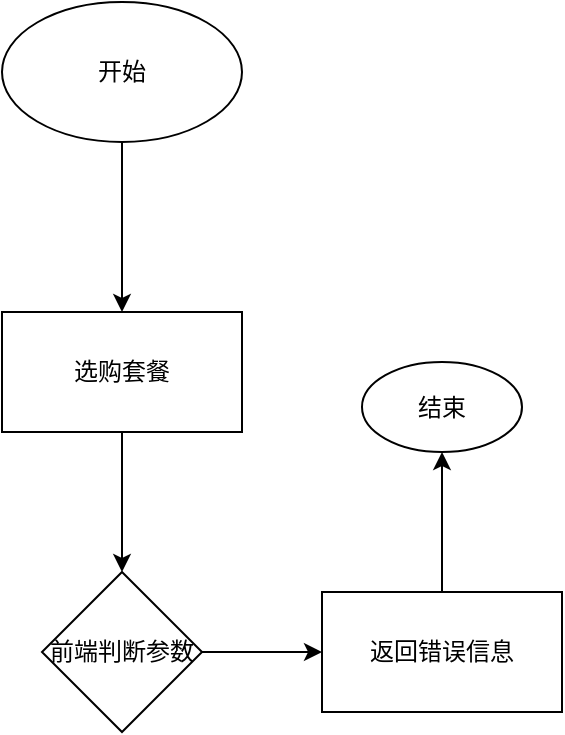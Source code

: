 <mxfile version="20.8.22" type="github">
  <diagram id="C5RBs43oDa-KdzZeNtuy" name="Page-1">
    <mxGraphModel dx="783" dy="570" grid="1" gridSize="10" guides="1" tooltips="1" connect="1" arrows="1" fold="1" page="1" pageScale="1" pageWidth="827" pageHeight="1169" math="0" shadow="0">
      <root>
        <mxCell id="WIyWlLk6GJQsqaUBKTNV-0" />
        <mxCell id="WIyWlLk6GJQsqaUBKTNV-1" parent="WIyWlLk6GJQsqaUBKTNV-0" />
        <mxCell id="0s8MjjynVh8SKdPL8uUa-4" value="" style="edgeStyle=orthogonalEdgeStyle;rounded=0;orthogonalLoop=1;jettySize=auto;html=1;" edge="1" parent="WIyWlLk6GJQsqaUBKTNV-1" source="0s8MjjynVh8SKdPL8uUa-0" target="0s8MjjynVh8SKdPL8uUa-3">
          <mxGeometry relative="1" as="geometry" />
        </mxCell>
        <mxCell id="0s8MjjynVh8SKdPL8uUa-0" value="开始" style="ellipse;whiteSpace=wrap;html=1;" vertex="1" parent="WIyWlLk6GJQsqaUBKTNV-1">
          <mxGeometry x="230" y="70" width="120" height="70" as="geometry" />
        </mxCell>
        <mxCell id="0s8MjjynVh8SKdPL8uUa-6" value="" style="edgeStyle=orthogonalEdgeStyle;rounded=0;orthogonalLoop=1;jettySize=auto;html=1;" edge="1" parent="WIyWlLk6GJQsqaUBKTNV-1" source="0s8MjjynVh8SKdPL8uUa-3" target="0s8MjjynVh8SKdPL8uUa-5">
          <mxGeometry relative="1" as="geometry" />
        </mxCell>
        <mxCell id="0s8MjjynVh8SKdPL8uUa-3" value="选购套餐" style="whiteSpace=wrap;html=1;" vertex="1" parent="WIyWlLk6GJQsqaUBKTNV-1">
          <mxGeometry x="230" y="225" width="120" height="60" as="geometry" />
        </mxCell>
        <mxCell id="0s8MjjynVh8SKdPL8uUa-8" value="" style="edgeStyle=orthogonalEdgeStyle;rounded=0;orthogonalLoop=1;jettySize=auto;html=1;" edge="1" parent="WIyWlLk6GJQsqaUBKTNV-1" source="0s8MjjynVh8SKdPL8uUa-5" target="0s8MjjynVh8SKdPL8uUa-7">
          <mxGeometry relative="1" as="geometry" />
        </mxCell>
        <mxCell id="0s8MjjynVh8SKdPL8uUa-5" value="前端判断参数" style="rhombus;whiteSpace=wrap;html=1;" vertex="1" parent="WIyWlLk6GJQsqaUBKTNV-1">
          <mxGeometry x="250" y="355" width="80" height="80" as="geometry" />
        </mxCell>
        <mxCell id="0s8MjjynVh8SKdPL8uUa-13" value="" style="edgeStyle=orthogonalEdgeStyle;rounded=0;orthogonalLoop=1;jettySize=auto;html=1;" edge="1" parent="WIyWlLk6GJQsqaUBKTNV-1" source="0s8MjjynVh8SKdPL8uUa-7" target="0s8MjjynVh8SKdPL8uUa-12">
          <mxGeometry relative="1" as="geometry" />
        </mxCell>
        <mxCell id="0s8MjjynVh8SKdPL8uUa-7" value="返回错误信息" style="whiteSpace=wrap;html=1;" vertex="1" parent="WIyWlLk6GJQsqaUBKTNV-1">
          <mxGeometry x="390" y="365" width="120" height="60" as="geometry" />
        </mxCell>
        <mxCell id="0s8MjjynVh8SKdPL8uUa-12" value="结束" style="ellipse;whiteSpace=wrap;html=1;" vertex="1" parent="WIyWlLk6GJQsqaUBKTNV-1">
          <mxGeometry x="410" y="250" width="80" height="45" as="geometry" />
        </mxCell>
      </root>
    </mxGraphModel>
  </diagram>
</mxfile>
